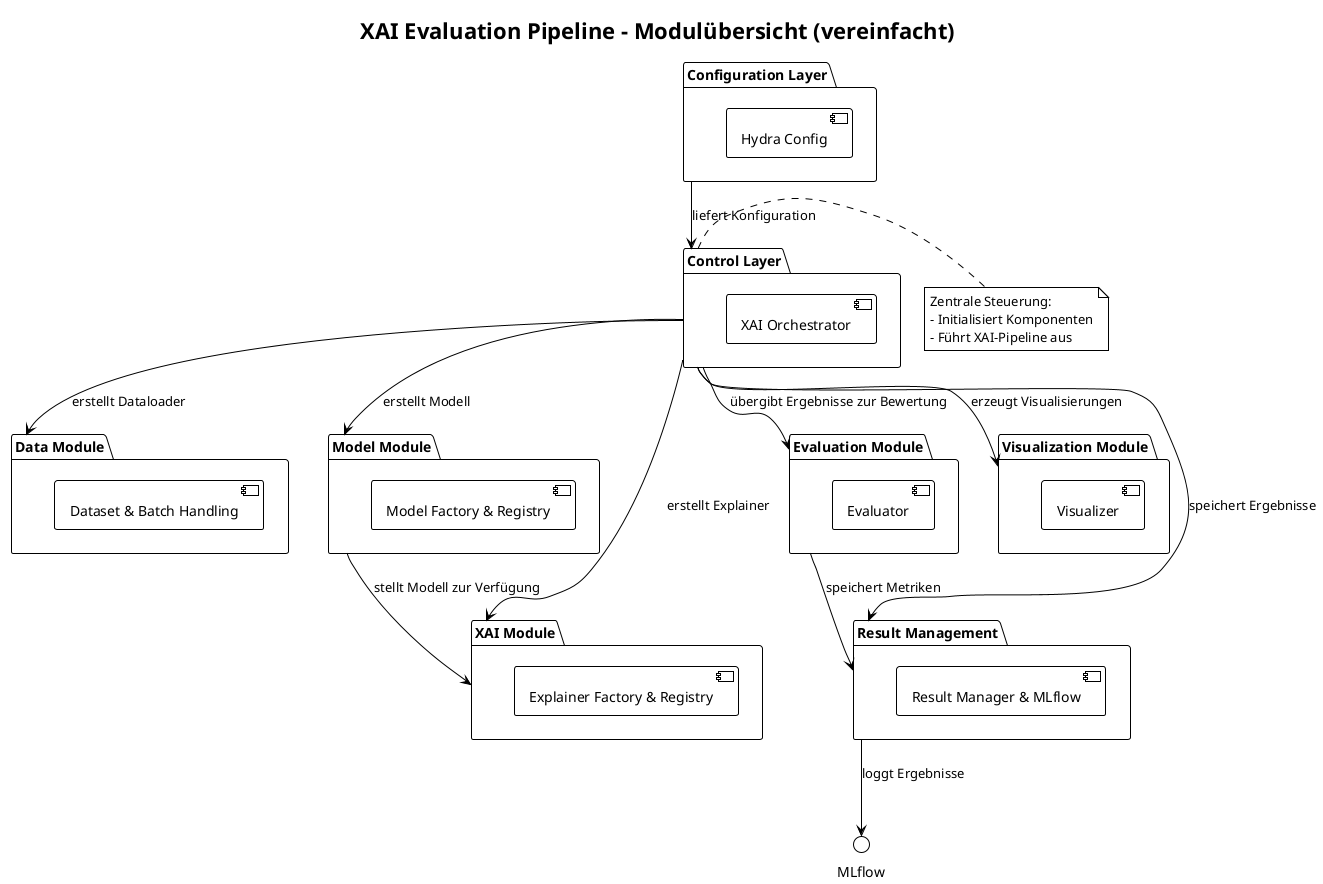 @startuml simplified_xai_pipeline
!theme plain
title XAI Evaluation Pipeline - Modulübersicht (vereinfacht)

package "Configuration Layer" as Config {
  [Hydra Config]
}

package "Control Layer" as Control {
  [XAI Orchestrator]
}

package "Data Module" as Data {
  [Dataset & Batch Handling]
}

package "Model Module" as Model {
  [Model Factory & Registry]
}

package "XAI Module" as XAI {
  [Explainer Factory & Registry]
}

package "Evaluation Module" as Eval {
  [Evaluator]
}

package "Visualization Module" as Vis {
  [Visualizer]
}

package "Result Management" as Result {
  [Result Manager & MLflow]
}

' Beziehungen zwischen Modulen
Config --> Control : liefert Konfiguration
Control --> Data : erstellt Dataloader
Control --> Model : erstellt Modell
Control --> XAI : erstellt Explainer
Control --> Eval : übergibt Ergebnisse zur Bewertung
Control --> Result : speichert Ergebnisse
Control --> Vis : erzeugt Visualisierungen

Model --> XAI : stellt Modell zur Verfügung
Eval --> Result : speichert Metriken
Result --> MLflow : loggt Ergebnisse

note right of Control
  Zentrale Steuerung:
  - Initialisiert Komponenten
  - Führt XAI-Pipeline aus
end note

@enduml
